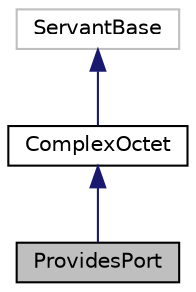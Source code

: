 digraph "ProvidesPort"
{
 // INTERACTIVE_SVG=YES
  edge [fontname="Helvetica",fontsize="10",labelfontname="Helvetica",labelfontsize="10"];
  node [fontname="Helvetica",fontsize="10",shape=record];
  Node1 [label="ProvidesPort",height=0.2,width=0.4,color="black", fillcolor="grey75", style="filled", fontcolor="black"];
  Node2 -> Node1 [dir="back",color="midnightblue",fontsize="10",style="solid",fontname="Helvetica"];
  Node2 [label="ComplexOctet",height=0.2,width=0.4,color="black", fillcolor="white", style="filled",URL="$class_p_o_a___standard_interfaces_1_1_complex_octet.html"];
  Node3 -> Node2 [dir="back",color="midnightblue",fontsize="10",style="solid",fontname="Helvetica"];
  Node3 [label="ServantBase",height=0.2,width=0.4,color="grey75", fillcolor="white", style="filled"];
}

